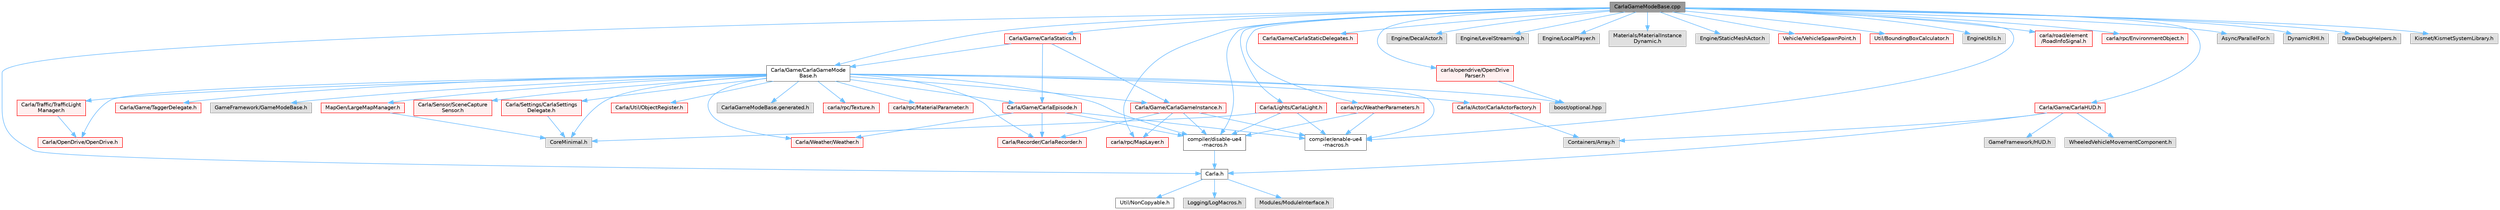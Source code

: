 digraph "CarlaGameModeBase.cpp"
{
 // INTERACTIVE_SVG=YES
 // LATEX_PDF_SIZE
  bgcolor="transparent";
  edge [fontname=Helvetica,fontsize=10,labelfontname=Helvetica,labelfontsize=10];
  node [fontname=Helvetica,fontsize=10,shape=box,height=0.2,width=0.4];
  Node1 [id="Node000001",label="CarlaGameModeBase.cpp",height=0.2,width=0.4,color="gray40", fillcolor="grey60", style="filled", fontcolor="black",tooltip=" "];
  Node1 -> Node2 [id="edge1_Node000001_Node000002",color="steelblue1",style="solid",tooltip=" "];
  Node2 [id="Node000002",label="Carla.h",height=0.2,width=0.4,color="grey40", fillcolor="white", style="filled",URL="$d7/d7d/Carla_8h.html",tooltip=" "];
  Node2 -> Node3 [id="edge2_Node000002_Node000003",color="steelblue1",style="solid",tooltip=" "];
  Node3 [id="Node000003",label="Util/NonCopyable.h",height=0.2,width=0.4,color="grey40", fillcolor="white", style="filled",URL="$d4/d57/Unreal_2CarlaUE4_2Plugins_2Carla_2Source_2Carla_2Util_2NonCopyable_8h.html",tooltip=" "];
  Node2 -> Node4 [id="edge3_Node000002_Node000004",color="steelblue1",style="solid",tooltip=" "];
  Node4 [id="Node000004",label="Logging/LogMacros.h",height=0.2,width=0.4,color="grey60", fillcolor="#E0E0E0", style="filled",tooltip=" "];
  Node2 -> Node5 [id="edge4_Node000002_Node000005",color="steelblue1",style="solid",tooltip=" "];
  Node5 [id="Node000005",label="Modules/ModuleInterface.h",height=0.2,width=0.4,color="grey60", fillcolor="#E0E0E0", style="filled",tooltip=" "];
  Node1 -> Node6 [id="edge5_Node000001_Node000006",color="steelblue1",style="solid",tooltip=" "];
  Node6 [id="Node000006",label="Carla/Game/CarlaGameMode\lBase.h",height=0.2,width=0.4,color="grey40", fillcolor="white", style="filled",URL="$d3/d49/CarlaGameModeBase_8h.html",tooltip=" "];
  Node6 -> Node7 [id="edge6_Node000006_Node000007",color="steelblue1",style="solid",tooltip=" "];
  Node7 [id="Node000007",label="CoreMinimal.h",height=0.2,width=0.4,color="grey60", fillcolor="#E0E0E0", style="filled",tooltip=" "];
  Node6 -> Node8 [id="edge7_Node000006_Node000008",color="steelblue1",style="solid",tooltip=" "];
  Node8 [id="Node000008",label="GameFramework/GameModeBase.h",height=0.2,width=0.4,color="grey60", fillcolor="#E0E0E0", style="filled",tooltip=" "];
  Node6 -> Node9 [id="edge8_Node000006_Node000009",color="steelblue1",style="solid",tooltip=" "];
  Node9 [id="Node000009",label="compiler/disable-ue4\l-macros.h",height=0.2,width=0.4,color="grey40", fillcolor="white", style="filled",URL="$d2/d02/disable-ue4-macros_8h.html",tooltip=" "];
  Node9 -> Node2 [id="edge9_Node000009_Node000002",color="steelblue1",style="solid",tooltip=" "];
  Node6 -> Node10 [id="edge10_Node000006_Node000010",color="steelblue1",style="solid",tooltip=" "];
  Node10 [id="Node000010",label="boost/optional.hpp",height=0.2,width=0.4,color="grey60", fillcolor="#E0E0E0", style="filled",tooltip=" "];
  Node6 -> Node11 [id="edge11_Node000006_Node000011",color="steelblue1",style="solid",tooltip=" "];
  Node11 [id="Node000011",label="carla/rpc/Texture.h",height=0.2,width=0.4,color="red", fillcolor="#FFF0F0", style="filled",URL="$d9/dbf/Texture_8h.html",tooltip=" "];
  Node6 -> Node33 [id="edge12_Node000006_Node000033",color="steelblue1",style="solid",tooltip=" "];
  Node33 [id="Node000033",label="carla/rpc/MaterialParameter.h",height=0.2,width=0.4,color="red", fillcolor="#FFF0F0", style="filled",URL="$d7/d10/MaterialParameter_8h.html",tooltip=" "];
  Node6 -> Node28 [id="edge13_Node000006_Node000028",color="steelblue1",style="solid",tooltip=" "];
  Node28 [id="Node000028",label="compiler/enable-ue4\l-macros.h",height=0.2,width=0.4,color="grey40", fillcolor="white", style="filled",URL="$d9/da2/enable-ue4-macros_8h.html",tooltip=" "];
  Node6 -> Node34 [id="edge14_Node000006_Node000034",color="steelblue1",style="solid",tooltip=" "];
  Node34 [id="Node000034",label="Carla/Actor/CarlaActorFactory.h",height=0.2,width=0.4,color="red", fillcolor="#FFF0F0", style="filled",URL="$d4/d24/CarlaActorFactory_8h.html",tooltip=" "];
  Node34 -> Node45 [id="edge15_Node000034_Node000045",color="steelblue1",style="solid",tooltip=" "];
  Node45 [id="Node000045",label="Containers/Array.h",height=0.2,width=0.4,color="grey60", fillcolor="#E0E0E0", style="filled",tooltip=" "];
  Node6 -> Node47 [id="edge16_Node000006_Node000047",color="steelblue1",style="solid",tooltip=" "];
  Node47 [id="Node000047",label="Carla/Game/CarlaEpisode.h",height=0.2,width=0.4,color="red", fillcolor="#FFF0F0", style="filled",URL="$de/db8/CarlaEpisode_8h.html",tooltip=" "];
  Node47 -> Node218 [id="edge17_Node000047_Node000218",color="steelblue1",style="solid",tooltip=" "];
  Node218 [id="Node000218",label="Carla/Recorder/CarlaRecorder.h",height=0.2,width=0.4,color="red", fillcolor="#FFF0F0", style="filled",URL="$d9/d6a/CarlaRecorder_8h.html",tooltip=" "];
  Node47 -> Node271 [id="edge18_Node000047_Node000271",color="steelblue1",style="solid",tooltip=" "];
  Node271 [id="Node000271",label="Carla/Weather/Weather.h",height=0.2,width=0.4,color="red", fillcolor="#FFF0F0", style="filled",URL="$d5/d65/Weather_8h.html",tooltip=" "];
  Node47 -> Node9 [id="edge19_Node000047_Node000009",color="steelblue1",style="solid",tooltip=" "];
  Node47 -> Node28 [id="edge20_Node000047_Node000028",color="steelblue1",style="solid",tooltip=" "];
  Node6 -> Node336 [id="edge21_Node000006_Node000336",color="steelblue1",style="solid",tooltip=" "];
  Node336 [id="Node000336",label="Carla/Game/CarlaGameInstance.h",height=0.2,width=0.4,color="red", fillcolor="#FFF0F0", style="filled",URL="$d2/dba/CarlaGameInstance_8h.html",tooltip=" "];
  Node336 -> Node218 [id="edge22_Node000336_Node000218",color="steelblue1",style="solid",tooltip=" "];
  Node336 -> Node9 [id="edge23_Node000336_Node000009",color="steelblue1",style="solid",tooltip=" "];
  Node336 -> Node343 [id="edge24_Node000336_Node000343",color="steelblue1",style="solid",tooltip=" "];
  Node343 [id="Node000343",label="carla/rpc/MapLayer.h",height=0.2,width=0.4,color="red", fillcolor="#FFF0F0", style="filled",URL="$d0/dc2/MapLayer_8h.html",tooltip=" "];
  Node336 -> Node28 [id="edge25_Node000336_Node000028",color="steelblue1",style="solid",tooltip=" "];
  Node6 -> Node345 [id="edge26_Node000006_Node000345",color="steelblue1",style="solid",tooltip=" "];
  Node345 [id="Node000345",label="Carla/Game/TaggerDelegate.h",height=0.2,width=0.4,color="red", fillcolor="#FFF0F0", style="filled",URL="$d0/df9/TaggerDelegate_8h.html",tooltip=" "];
  Node6 -> Node287 [id="edge27_Node000006_Node000287",color="steelblue1",style="solid",tooltip=" "];
  Node287 [id="Node000287",label="Carla/OpenDrive/OpenDrive.h",height=0.2,width=0.4,color="red", fillcolor="#FFF0F0", style="filled",URL="$d1/d9b/Unreal_2CarlaUE4_2Plugins_2Carla_2Source_2Carla_2OpenDrive_2OpenDrive_8h.html",tooltip=" "];
  Node6 -> Node218 [id="edge28_Node000006_Node000218",color="steelblue1",style="solid",tooltip=" "];
  Node6 -> Node348 [id="edge29_Node000006_Node000348",color="steelblue1",style="solid",tooltip=" "];
  Node348 [id="Node000348",label="Carla/Sensor/SceneCapture\lSensor.h",height=0.2,width=0.4,color="red", fillcolor="#FFF0F0", style="filled",URL="$d8/d95/SceneCaptureSensor_8h.html",tooltip=" "];
  Node6 -> Node365 [id="edge30_Node000006_Node000365",color="steelblue1",style="solid",tooltip=" "];
  Node365 [id="Node000365",label="Carla/Settings/CarlaSettings\lDelegate.h",height=0.2,width=0.4,color="red", fillcolor="#FFF0F0", style="filled",URL="$d2/dd3/CarlaSettingsDelegate_8h.html",tooltip=" "];
  Node365 -> Node7 [id="edge31_Node000365_Node000007",color="steelblue1",style="solid",tooltip=" "];
  Node6 -> Node371 [id="edge32_Node000006_Node000371",color="steelblue1",style="solid",tooltip=" "];
  Node371 [id="Node000371",label="Carla/Traffic/TrafficLight\lManager.h",height=0.2,width=0.4,color="red", fillcolor="#FFF0F0", style="filled",URL="$da/ddb/TrafficLightManager_8h.html",tooltip=" "];
  Node371 -> Node287 [id="edge33_Node000371_Node000287",color="steelblue1",style="solid",tooltip=" "];
  Node6 -> Node378 [id="edge34_Node000006_Node000378",color="steelblue1",style="solid",tooltip=" "];
  Node378 [id="Node000378",label="Carla/Util/ObjectRegister.h",height=0.2,width=0.4,color="red", fillcolor="#FFF0F0", style="filled",URL="$d4/d5b/ObjectRegister_8h.html",tooltip=" "];
  Node6 -> Node271 [id="edge35_Node000006_Node000271",color="steelblue1",style="solid",tooltip=" "];
  Node6 -> Node382 [id="edge36_Node000006_Node000382",color="steelblue1",style="solid",tooltip=" "];
  Node382 [id="Node000382",label="MapGen/LargeMapManager.h",height=0.2,width=0.4,color="red", fillcolor="#FFF0F0", style="filled",URL="$d3/d30/LargeMapManager_8h.html",tooltip=" "];
  Node382 -> Node7 [id="edge37_Node000382_Node000007",color="steelblue1",style="solid",tooltip=" "];
  Node6 -> Node385 [id="edge38_Node000006_Node000385",color="steelblue1",style="solid",tooltip=" "];
  Node385 [id="Node000385",label="CarlaGameModeBase.generated.h",height=0.2,width=0.4,color="grey60", fillcolor="#E0E0E0", style="filled",tooltip=" "];
  Node1 -> Node386 [id="edge39_Node000001_Node000386",color="steelblue1",style="solid",tooltip=" "];
  Node386 [id="Node000386",label="Carla/Game/CarlaHUD.h",height=0.2,width=0.4,color="red", fillcolor="#FFF0F0", style="filled",URL="$d0/d3b/CarlaHUD_8h.html",tooltip=" "];
  Node386 -> Node2 [id="edge40_Node000386_Node000002",color="steelblue1",style="solid",tooltip=" "];
  Node386 -> Node45 [id="edge41_Node000386_Node000045",color="steelblue1",style="solid",tooltip=" "];
  Node386 -> Node387 [id="edge42_Node000386_Node000387",color="steelblue1",style="solid",tooltip=" "];
  Node387 [id="Node000387",label="GameFramework/HUD.h",height=0.2,width=0.4,color="grey60", fillcolor="#E0E0E0", style="filled",tooltip=" "];
  Node386 -> Node192 [id="edge43_Node000386_Node000192",color="steelblue1",style="solid",tooltip=" "];
  Node192 [id="Node000192",label="WheeledVehicleMovementComponent.h",height=0.2,width=0.4,color="grey60", fillcolor="#E0E0E0", style="filled",tooltip=" "];
  Node1 -> Node389 [id="edge44_Node000001_Node000389",color="steelblue1",style="solid",tooltip=" "];
  Node389 [id="Node000389",label="Carla/Game/CarlaStatics.h",height=0.2,width=0.4,color="red", fillcolor="#FFF0F0", style="filled",URL="$d9/dc8/CarlaStatics_8h.html",tooltip=" "];
  Node389 -> Node47 [id="edge45_Node000389_Node000047",color="steelblue1",style="solid",tooltip=" "];
  Node389 -> Node336 [id="edge46_Node000389_Node000336",color="steelblue1",style="solid",tooltip=" "];
  Node389 -> Node6 [id="edge47_Node000389_Node000006",color="steelblue1",style="solid",tooltip=" "];
  Node1 -> Node394 [id="edge48_Node000001_Node000394",color="steelblue1",style="solid",tooltip=" "];
  Node394 [id="Node000394",label="Carla/Game/CarlaStaticDelegates.h",height=0.2,width=0.4,color="red", fillcolor="#FFF0F0", style="filled",URL="$d5/d20/CarlaStaticDelegates_8h.html",tooltip=" "];
  Node1 -> Node277 [id="edge49_Node000001_Node000277",color="steelblue1",style="solid",tooltip=" "];
  Node277 [id="Node000277",label="Carla/Lights/CarlaLight.h",height=0.2,width=0.4,color="red", fillcolor="#FFF0F0", style="filled",URL="$dc/d8e/CarlaLight_8h.html",tooltip=" "];
  Node277 -> Node9 [id="edge50_Node000277_Node000009",color="steelblue1",style="solid",tooltip=" "];
  Node277 -> Node28 [id="edge51_Node000277_Node000028",color="steelblue1",style="solid",tooltip=" "];
  Node277 -> Node7 [id="edge52_Node000277_Node000007",color="steelblue1",style="solid",tooltip=" "];
  Node1 -> Node395 [id="edge53_Node000001_Node000395",color="steelblue1",style="solid",tooltip=" "];
  Node395 [id="Node000395",label="Engine/DecalActor.h",height=0.2,width=0.4,color="grey60", fillcolor="#E0E0E0", style="filled",tooltip=" "];
  Node1 -> Node396 [id="edge54_Node000001_Node000396",color="steelblue1",style="solid",tooltip=" "];
  Node396 [id="Node000396",label="Engine/LevelStreaming.h",height=0.2,width=0.4,color="grey60", fillcolor="#E0E0E0", style="filled",tooltip=" "];
  Node1 -> Node397 [id="edge55_Node000001_Node000397",color="steelblue1",style="solid",tooltip=" "];
  Node397 [id="Node000397",label="Engine/LocalPlayer.h",height=0.2,width=0.4,color="grey60", fillcolor="#E0E0E0", style="filled",tooltip=" "];
  Node1 -> Node398 [id="edge56_Node000001_Node000398",color="steelblue1",style="solid",tooltip=" "];
  Node398 [id="Node000398",label="Materials/MaterialInstance\lDynamic.h",height=0.2,width=0.4,color="grey60", fillcolor="#E0E0E0", style="filled",tooltip=" "];
  Node1 -> Node399 [id="edge57_Node000001_Node000399",color="steelblue1",style="solid",tooltip=" "];
  Node399 [id="Node000399",label="Engine/StaticMeshActor.h",height=0.2,width=0.4,color="grey60", fillcolor="#E0E0E0", style="filled",tooltip=" "];
  Node1 -> Node400 [id="edge58_Node000001_Node000400",color="steelblue1",style="solid",tooltip=" "];
  Node400 [id="Node000400",label="Vehicle/VehicleSpawnPoint.h",height=0.2,width=0.4,color="red", fillcolor="#FFF0F0", style="filled",URL="$d9/d67/VehicleSpawnPoint_8h.html",tooltip=" "];
  Node1 -> Node403 [id="edge59_Node000001_Node000403",color="steelblue1",style="solid",tooltip=" "];
  Node403 [id="Node000403",label="Util/BoundingBoxCalculator.h",height=0.2,width=0.4,color="red", fillcolor="#FFF0F0", style="filled",URL="$d8/dca/BoundingBoxCalculator_8h.html",tooltip=" "];
  Node1 -> Node405 [id="edge60_Node000001_Node000405",color="steelblue1",style="solid",tooltip=" "];
  Node405 [id="Node000405",label="EngineUtils.h",height=0.2,width=0.4,color="grey60", fillcolor="#E0E0E0", style="filled",tooltip=" "];
  Node1 -> Node9 [id="edge61_Node000001_Node000009",color="steelblue1",style="solid",tooltip=" "];
  Node1 -> Node406 [id="edge62_Node000001_Node000406",color="steelblue1",style="solid",tooltip=" "];
  Node406 [id="Node000406",label="carla/opendrive/OpenDrive\lParser.h",height=0.2,width=0.4,color="red", fillcolor="#FFF0F0", style="filled",URL="$d1/dd9/OpenDriveParser_8h.html",tooltip=" "];
  Node406 -> Node10 [id="edge63_Node000406_Node000010",color="steelblue1",style="solid",tooltip=" "];
  Node1 -> Node407 [id="edge64_Node000001_Node000407",color="steelblue1",style="solid",tooltip=" "];
  Node407 [id="Node000407",label="carla/road/element\l/RoadInfoSignal.h",height=0.2,width=0.4,color="red", fillcolor="#FFF0F0", style="filled",URL="$d1/d1d/RoadInfoSignal_8h.html",tooltip=" "];
  Node1 -> Node408 [id="edge65_Node000001_Node000408",color="steelblue1",style="solid",tooltip=" "];
  Node408 [id="Node000408",label="carla/rpc/EnvironmentObject.h",height=0.2,width=0.4,color="red", fillcolor="#FFF0F0", style="filled",URL="$de/d10/LibCarla_2source_2carla_2rpc_2EnvironmentObject_8h.html",tooltip=" "];
  Node1 -> Node409 [id="edge66_Node000001_Node000409",color="steelblue1",style="solid",tooltip=" "];
  Node409 [id="Node000409",label="carla/rpc/WeatherParameters.h",height=0.2,width=0.4,color="red", fillcolor="#FFF0F0", style="filled",URL="$da/d0c/LibCarla_2source_2carla_2rpc_2WeatherParameters_8h.html",tooltip=" "];
  Node409 -> Node28 [id="edge67_Node000409_Node000028",color="steelblue1",style="solid",tooltip=" "];
  Node409 -> Node9 [id="edge68_Node000409_Node000009",color="steelblue1",style="solid",tooltip=" "];
  Node1 -> Node343 [id="edge69_Node000001_Node000343",color="steelblue1",style="solid",tooltip=" "];
  Node1 -> Node28 [id="edge70_Node000001_Node000028",color="steelblue1",style="solid",tooltip=" "];
  Node1 -> Node410 [id="edge71_Node000001_Node000410",color="steelblue1",style="solid",tooltip=" "];
  Node410 [id="Node000410",label="Async/ParallelFor.h",height=0.2,width=0.4,color="grey60", fillcolor="#E0E0E0", style="filled",tooltip=" "];
  Node1 -> Node411 [id="edge72_Node000001_Node000411",color="steelblue1",style="solid",tooltip=" "];
  Node411 [id="Node000411",label="DynamicRHI.h",height=0.2,width=0.4,color="grey60", fillcolor="#E0E0E0", style="filled",tooltip=" "];
  Node1 -> Node412 [id="edge73_Node000001_Node000412",color="steelblue1",style="solid",tooltip=" "];
  Node412 [id="Node000412",label="DrawDebugHelpers.h",height=0.2,width=0.4,color="grey60", fillcolor="#E0E0E0", style="filled",tooltip=" "];
  Node1 -> Node413 [id="edge74_Node000001_Node000413",color="steelblue1",style="solid",tooltip=" "];
  Node413 [id="Node000413",label="Kismet/KismetSystemLibrary.h",height=0.2,width=0.4,color="grey60", fillcolor="#E0E0E0", style="filled",tooltip=" "];
}
